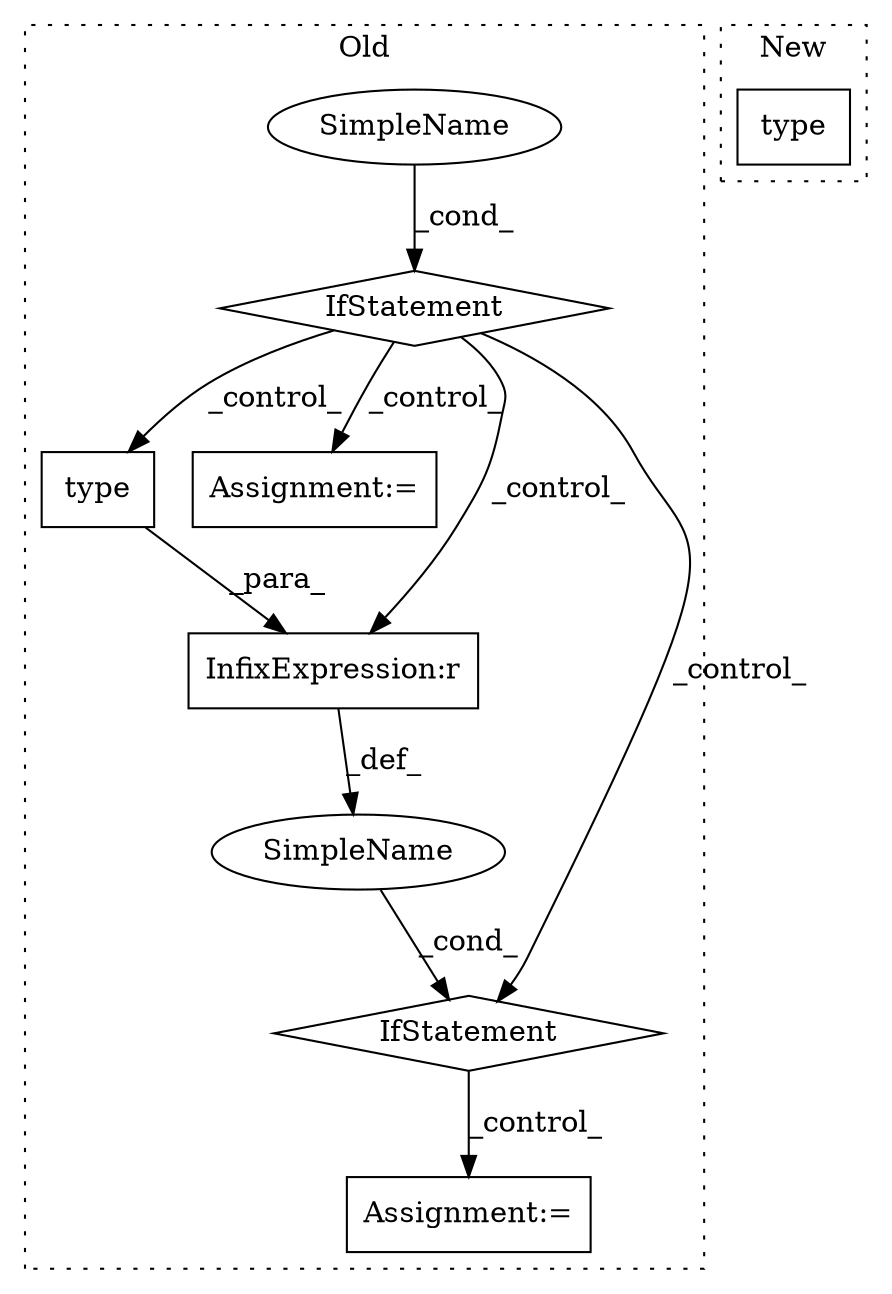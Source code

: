 digraph G {
subgraph cluster0 {
1 [label="type" a="32" s="4487,4499" l="5,1" shape="box"];
3 [label="IfStatement" a="25" s="4056,4077" l="4,2" shape="diamond"];
4 [label="Assignment:=" a="7" s="4358" l="1" shape="box"];
5 [label="IfStatement" a="25" s="4462,4511" l="4,2" shape="diamond"];
6 [label="SimpleName" a="42" s="" l="" shape="ellipse"];
7 [label="Assignment:=" a="7" s="4527" l="10" shape="box"];
8 [label="SimpleName" a="42" s="" l="" shape="ellipse"];
9 [label="InfixExpression:r" a="27" s="4500" l="4" shape="box"];
label = "Old";
style="dotted";
}
subgraph cluster1 {
2 [label="type" a="32" s="4732,4749" l="5,1" shape="box"];
label = "New";
style="dotted";
}
1 -> 9 [label="_para_"];
3 -> 5 [label="_control_"];
3 -> 1 [label="_control_"];
3 -> 9 [label="_control_"];
3 -> 4 [label="_control_"];
5 -> 7 [label="_control_"];
6 -> 5 [label="_cond_"];
8 -> 3 [label="_cond_"];
9 -> 6 [label="_def_"];
}